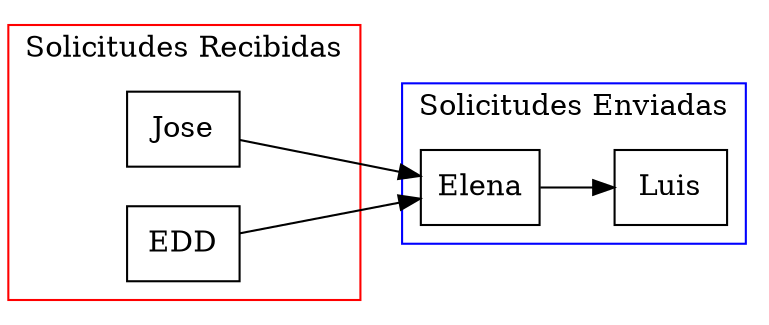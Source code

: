 digraph G {
  rankdir=LR;
  node [shape=record];
  subgraph cluster_0 {
    label = "Solicitudes Enviadas";
    color = blue;
    "Elena" -> "Luis";
  }
  subgraph cluster_1 {
    label = "Solicitudes Recibidas";
    color = red;
    "Jose" -> "Elena";
    "EDD" -> "Elena";
  }
}
